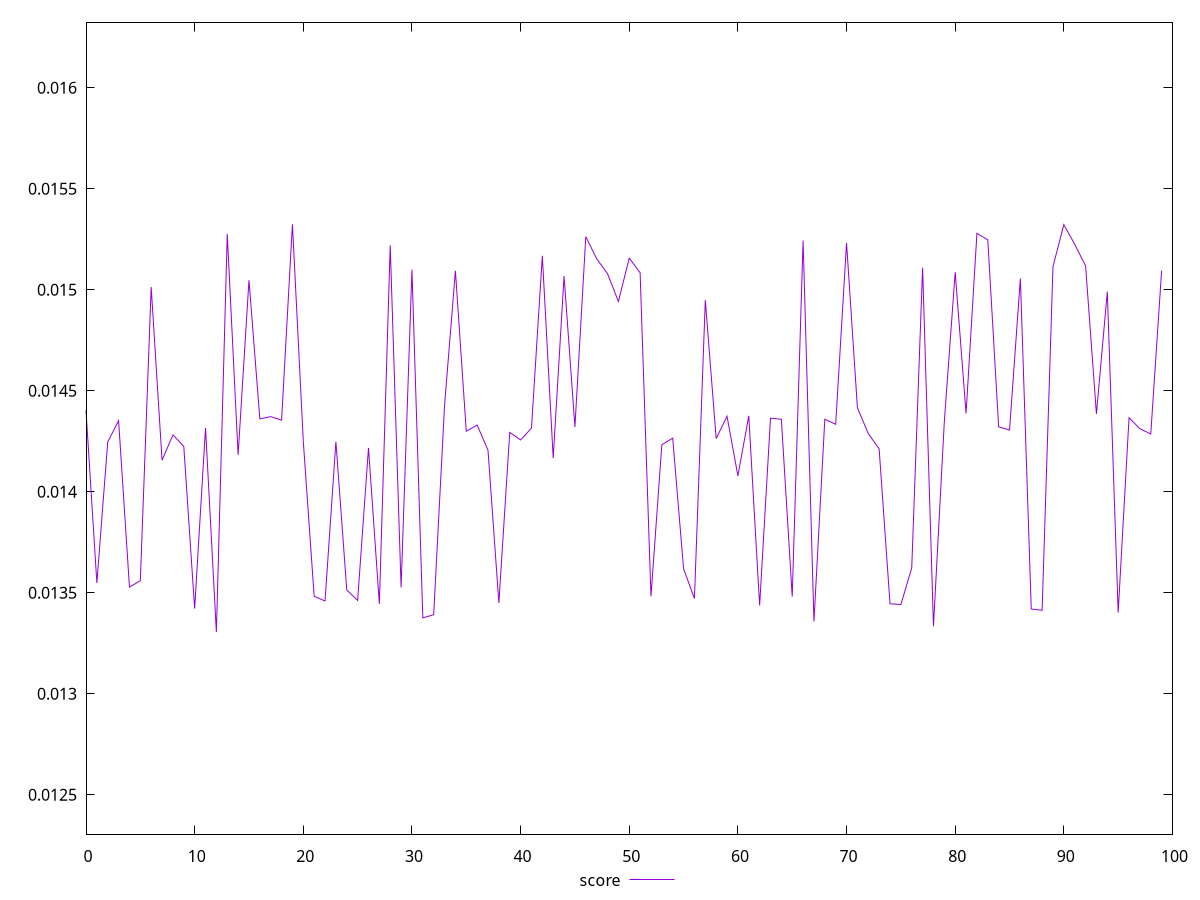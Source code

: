 reset
set terminal svg size 640, 490 enhanced background rgb 'white'
set output "reprap/largest-contentful-paint/samples/pages+cached+noexternal+nosvg/score/values.svg"

$score <<EOF
0 0.014401624888119746
1 0.013548414504752138
2 0.014246111374339787
3 0.014351746788102748
4 0.013528001173085391
5 0.013559227579473032
6 0.01501293368251544
7 0.014155750327857097
8 0.014281088570975098
9 0.014224360431547789
10 0.013421355500893684
11 0.014315220263528772
12 0.01330480788092775
13 0.015276018702725491
14 0.01418225826856967
15 0.015046908046675966
16 0.014360561939879168
17 0.014371670122224178
18 0.014354151900233092
19 0.015323794615359376
20 0.014248613167251178
21 0.013482255293311152
22 0.013458758999090326
23 0.014247690704126847
24 0.013513480823989399
25 0.013461863930684104
26 0.014216927163190785
27 0.013444424039266656
28 0.015219616759708399
29 0.013526323635007387
30 0.015099287477148116
31 0.01337535084794439
32 0.013391228509462616
33 0.014426497381385739
34 0.015093652348846187
35 0.014299286384528487
36 0.014330087299811
37 0.014205143617748772
38 0.013449189170415099
39 0.014293489709145513
40 0.014256323723444708
41 0.014314611836237168
42 0.015167650651177644
43 0.014166141660064524
44 0.015067224084101827
45 0.014320565539592156
46 0.015262389679943478
47 0.015153316217127066
48 0.015079328457127894
49 0.014941624202244763
50 0.015156284172947787
51 0.015084057450242716
52 0.013482065397348142
53 0.014232705778259969
54 0.014265015157563232
55 0.013618511419799972
56 0.013471395269939956
57 0.014948345564433252
58 0.014262995426898295
59 0.014373496103098626
60 0.014078247808928523
61 0.014375402669328352
62 0.013436697424107802
63 0.014363940322349222
64 0.014358560374403584
65 0.013480715278044342
66 0.015243732159324397
67 0.013357752704613035
68 0.014358824558287353
69 0.014333605354658552
70 0.01523089079611828
71 0.014415606788314606
72 0.014287778583790933
73 0.014212175165220942
74 0.01344526497470816
75 0.013441503086813411
76 0.013622261319625795
77 0.015109091562160837
78 0.013334020043416717
79 0.014347449014661118
80 0.015086658562963207
81 0.01438736342382918
82 0.015279061229130086
83 0.015246426053601214
84 0.014321230921788886
85 0.014305300310153257
86 0.015055058746149208
87 0.01341913050129978
88 0.013413043200943997
89 0.015114334015790043
90 0.015322330973779164
91 0.015224660102038323
92 0.015118157142193722
93 0.014385073325852482
94 0.014990240803122168
95 0.013401521696957075
96 0.014366064764040065
97 0.014311631751628584
98 0.014285813835068772
99 0.015095381230458282
EOF

set key outside below
set yrange [0.012304807880927748:0.016323794615359377]

plot \
  $score title "score" with line, \


reset